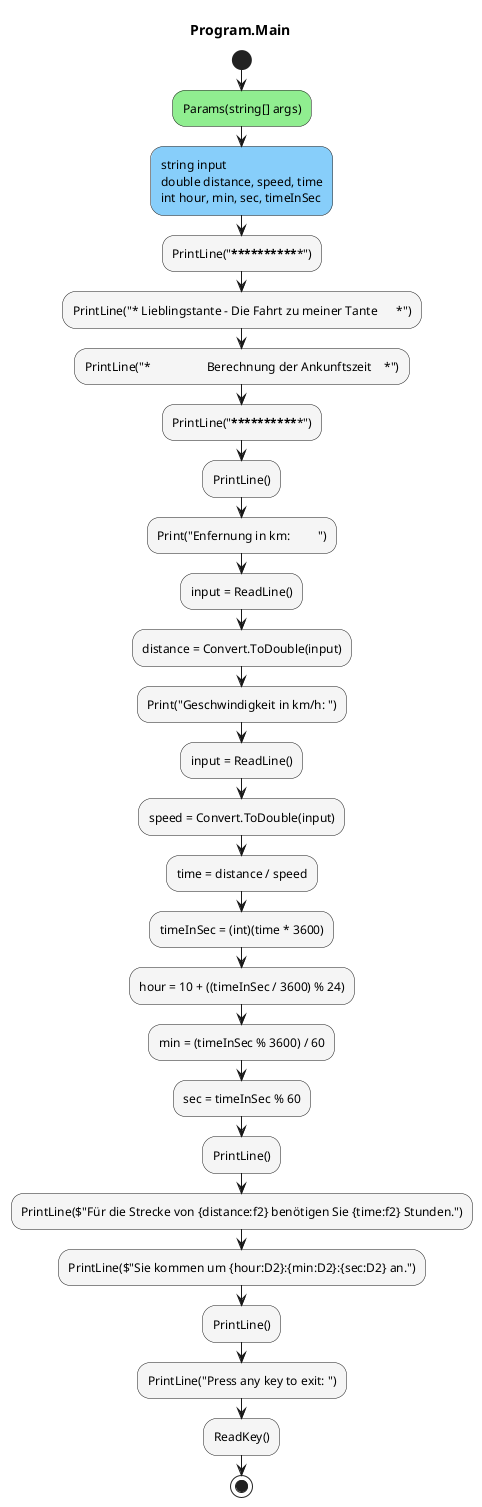 @startuml Program.Main
title Program.Main
start
#LightGreen:Params(string[] args);
#LightSkyBlue:string input\ndouble distance, speed, time\nint hour, min, sec, timeInSec;
#WhiteSmoke:PrintLine("***************************************************");
#WhiteSmoke:PrintLine("* Lieblingstante - Die Fahrt zu meiner Tante      *");
#WhiteSmoke:PrintLine("*                  Berechnung der Ankunftszeit    *");
#WhiteSmoke:PrintLine("***************************************************");
#WhiteSmoke:PrintLine();
#WhiteSmoke:Print("Enfernung in km:         ");
#WhiteSmoke:input = ReadLine();
#WhiteSmoke:distance = Convert.ToDouble(input);
#WhiteSmoke:Print("Geschwindigkeit in km/h: ");
#WhiteSmoke:input = ReadLine();
#WhiteSmoke:speed = Convert.ToDouble(input);
#WhiteSmoke:time = distance / speed;
#WhiteSmoke:timeInSec = (int)(time * 3600);
#WhiteSmoke:hour = 10 + ((timeInSec / 3600) % 24);
#WhiteSmoke:min = (timeInSec % 3600) / 60;
#WhiteSmoke:sec = timeInSec % 60;
#WhiteSmoke:PrintLine();
#WhiteSmoke:PrintLine($"Für die Strecke von {distance:f2} benötigen Sie {time:f2} Stunden.");
#WhiteSmoke:PrintLine($"Sie kommen um {hour:D2}:{min:D2}:{sec:D2} an.");
#WhiteSmoke:PrintLine();
#WhiteSmoke:PrintLine("Press any key to exit: ");
#WhiteSmoke:ReadKey();
stop
@enduml
